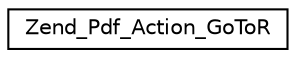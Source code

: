 digraph G
{
  edge [fontname="Helvetica",fontsize="10",labelfontname="Helvetica",labelfontsize="10"];
  node [fontname="Helvetica",fontsize="10",shape=record];
  rankdir="LR";
  Node1 [label="Zend_Pdf_Action_GoToR",height=0.2,width=0.4,color="black", fillcolor="white", style="filled",URL="$class_zend___pdf___action___go_to_r.html"];
}
